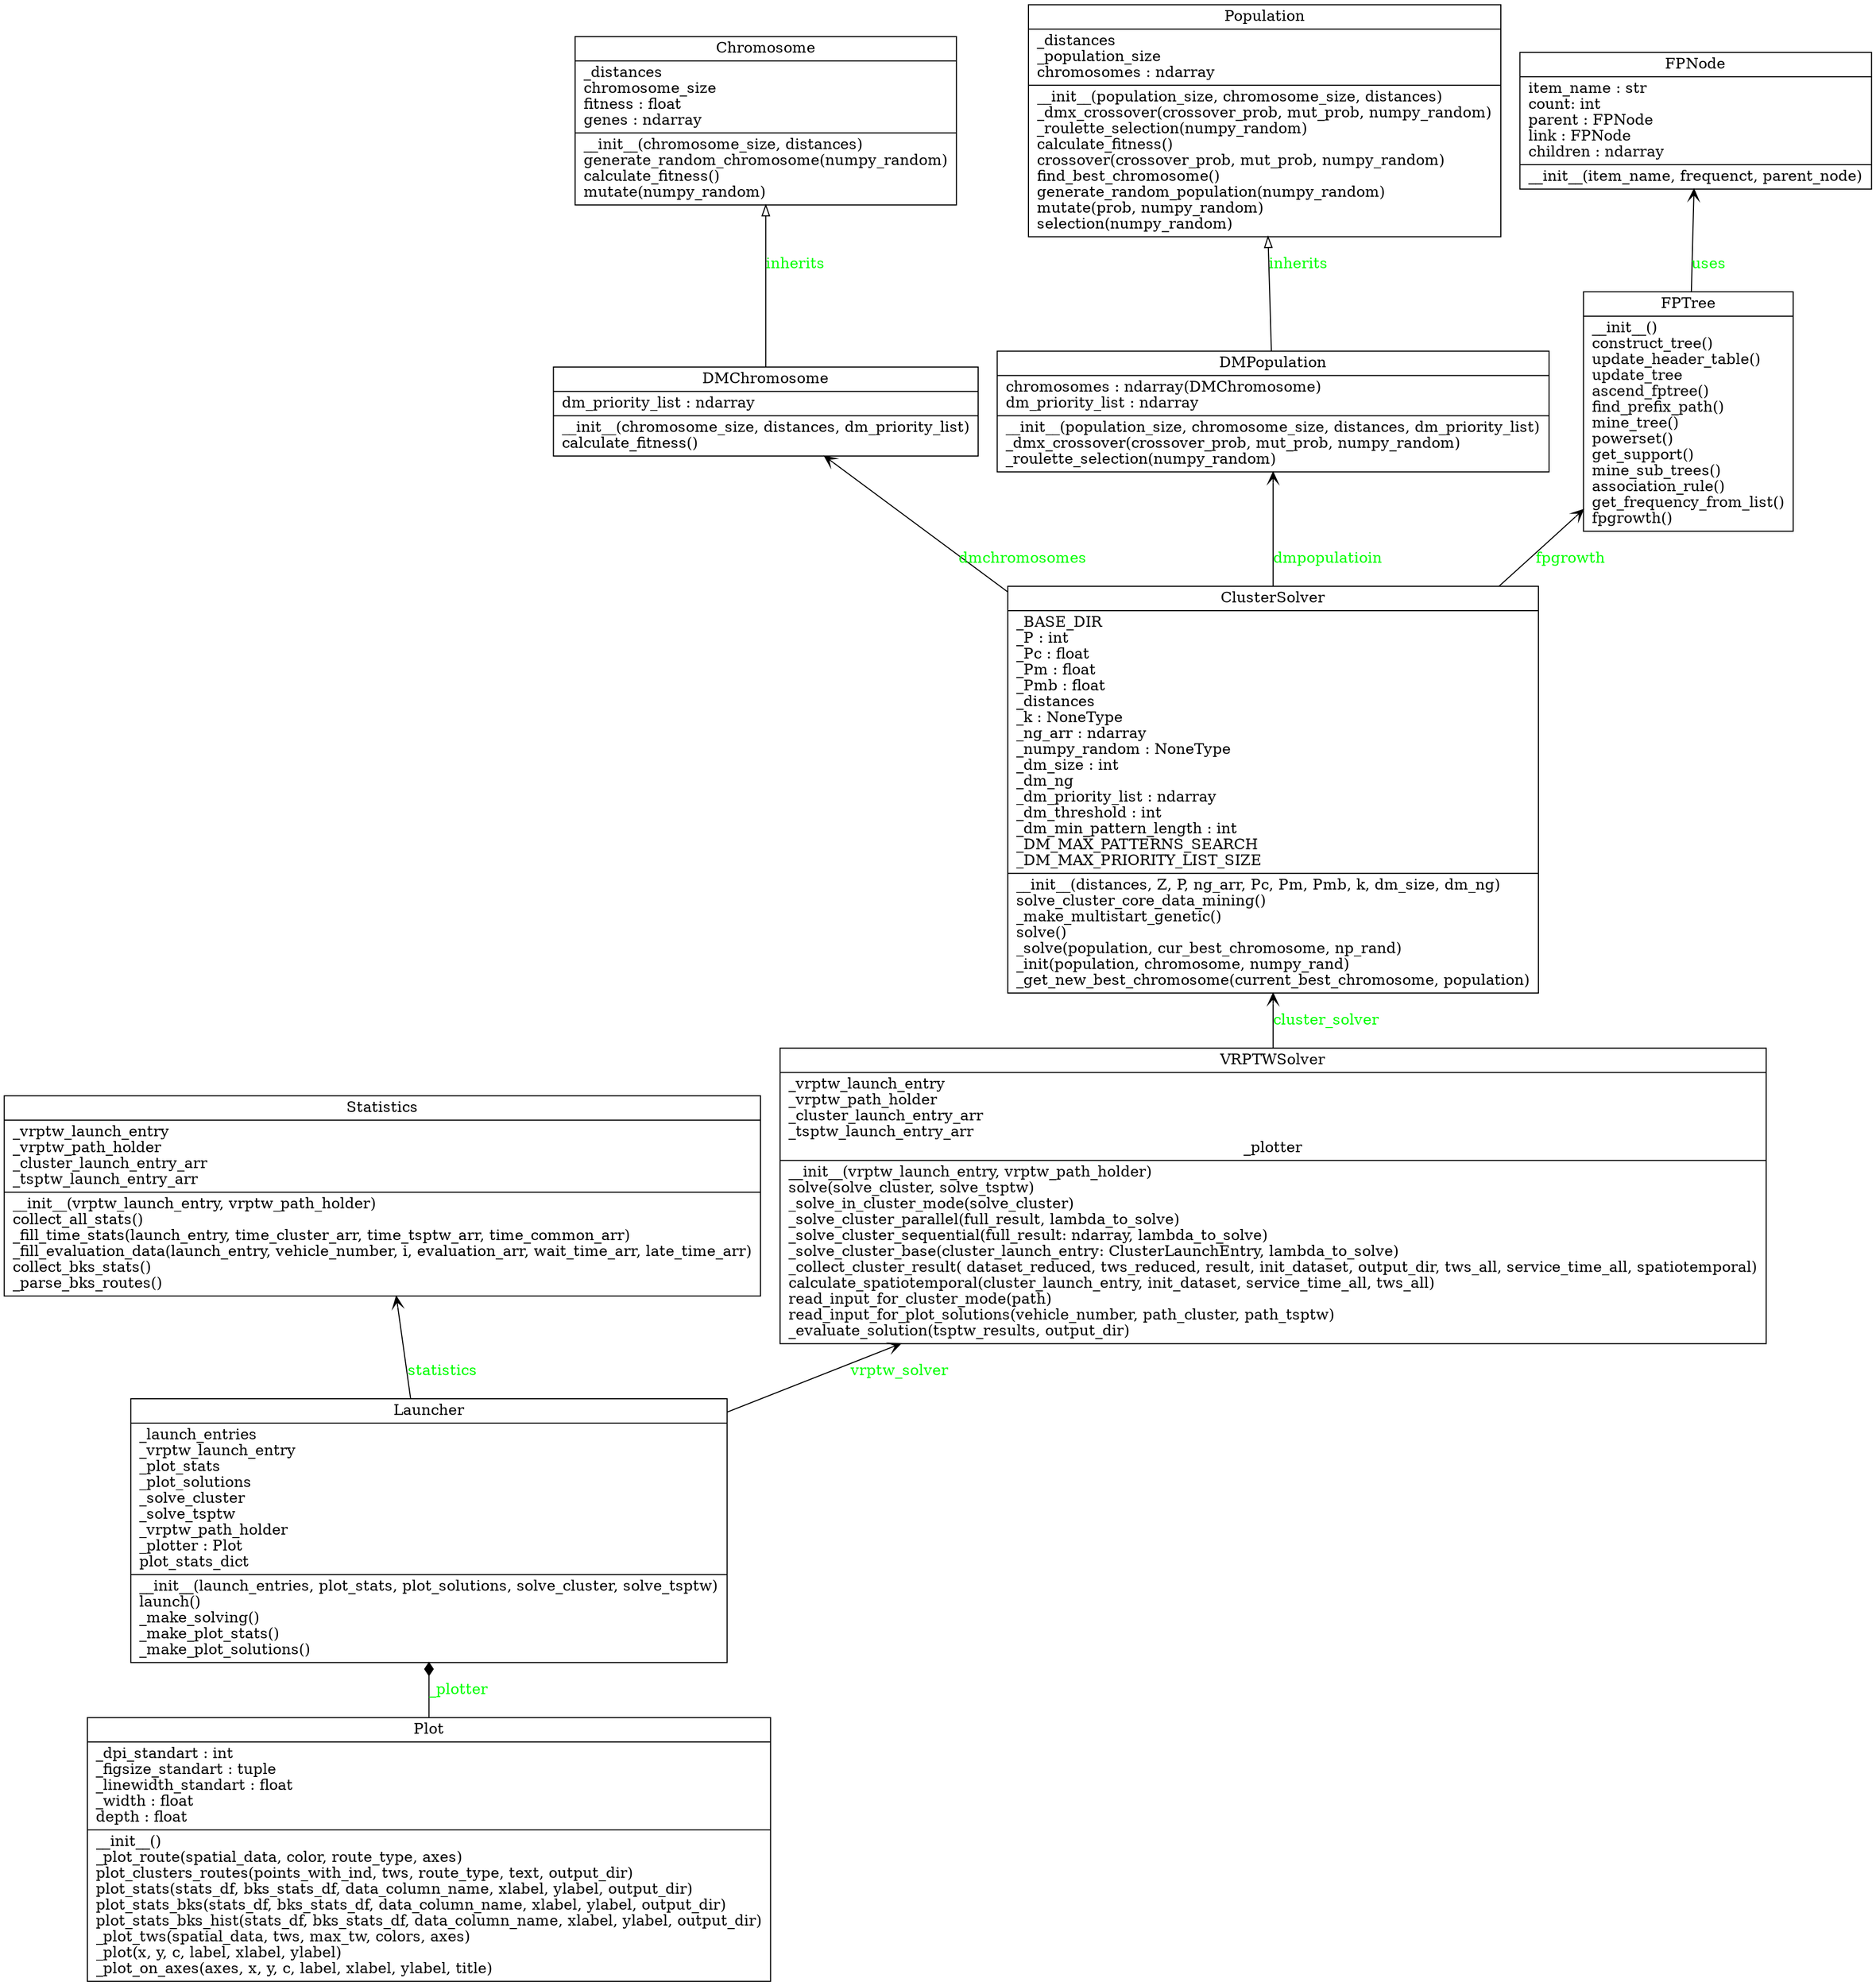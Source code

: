 digraph "classes" {
    charset = "utf-8"
    rankdir = BT
    "0" [label = "{Chromosome|_distances\lchromosome_size\lfitness : float\lgenes : ndarray\l|__init__(chromosome_size, distances)\lgenerate_random_chromosome(numpy_random)\lcalculate_fitness()\lmutate(numpy_random)\l}", shape = "record"];
    "1" [label = "{DMChromosome|dm_priority_list : ndarray\l|__init__(chromosome_size, distances, dm_priority_list)\lcalculate_fitness()\l}", shape = "record"];
    "2" [label = "{Population|_distances\l_population_size\lchromosomes : ndarray\l|__init__(population_size, chromosome_size, distances)\l_dmx_crossover(crossover_prob, mut_prob, numpy_random)\l_roulette_selection(numpy_random)\lcalculate_fitness()\lcrossover(crossover_prob, mut_prob, numpy_random)\lfind_best_chromosome()\lgenerate_random_population(numpy_random)\lmutate(prob, numpy_random)\lselection(numpy_random)\l}", shape = "record"];
    "3" [label = "{DMPopulation|chromosomes : ndarray(DMChromosome)\ldm_priority_list : ndarray\l|__init__(population_size, chromosome_size, distances, dm_priority_list)\l_dmx_crossover(crossover_prob, mut_prob, numpy_random)\l_roulette_selection(numpy_random)\l}", shape = "record"];
    "4" [label = "{ClusterSolver|_BASE_DIR\l_P : int\l_Pc : float\l_Pm : float\l_Pmb : float\l_distances\l_k : NoneType\l_ng_arr : ndarray\l_numpy_random : NoneType\l_dm_size : int\l_dm_ng\l_dm_priority_list : ndarray\l_dm_threshold : int\l_dm_min_pattern_length : int\l_DM_MAX_PATTERNS_SEARCH\l_DM_MAX_PRIORITY_LIST_SIZE\l|__init__(distances, Z, P, ng_arr, Pc, Pm, Pmb, k, dm_size, dm_ng)\lsolve_cluster_core_data_mining()\l_make_multistart_genetic()\lsolve()\l_solve(population, cur_best_chromosome, np_rand)\l_init(population, chromosome, numpy_rand)\l_get_new_best_chromosome(current_best_chromosome, population)\l}", shape = "record"];
    "5" [label = "{Launcher|_launch_entries\l_vrptw_launch_entry\l_plot_stats\l_plot_solutions\l_solve_cluster\l_solve_tsptw\l_vrptw_path_holder\l_plotter : Plot\lplot_stats_dict\l|__init__(launch_entries, plot_stats, plot_solutions, solve_cluster, solve_tsptw)\llaunch()\l_make_solving()\l_make_plot_stats()\l_make_plot_solutions()\l}", shape = "record"];
    "6" [label = "{Plot|_dpi_standart : int\l_figsize_standart : tuple\l_linewidth_standart : float\l_width : float\ldepth : float\l|__init__()\l_plot_route(spatial_data, color, route_type, axes)\lplot_clusters_routes(points_with_ind, tws, route_type, text, output_dir)\lplot_stats(stats_df, bks_stats_df, data_column_name, xlabel, ylabel, output_dir)\lplot_stats_bks(stats_df, bks_stats_df, data_column_name, xlabel, ylabel, output_dir)\lplot_stats_bks_hist(stats_df, bks_stats_df, data_column_name, xlabel, ylabel, output_dir)\l_plot_tws(spatial_data, tws, max_tw, colors, axes)\l_plot(x, y, c, label, xlabel, ylabel)\l_plot_on_axes(axes, x, y, c, label, xlabel, ylabel, title)\l}", shape = "record"];
    "7" [label = "{Statistics|_vrptw_launch_entry\l_vrptw_path_holder\l_cluster_launch_entry_arr\l_tsptw_launch_entry_arr\l|__init__(vrptw_launch_entry, vrptw_path_holder)\lcollect_all_stats()\l_fill_time_stats(launch_entry, time_cluster_arr, time_tsptw_arr, time_common_arr)\l_fill_evaluation_data(launch_entry, vehicle_number, i, evaluation_arr, wait_time_arr, late_time_arr)\lcollect_bks_stats()\l_parse_bks_routes()\l}", shape = "record"];
    "8" [label = "{VRPTWSolver|_vrptw_launch_entry\l_vrptw_path_holder\l_cluster_launch_entry_arr\l_tsptw_launch_entry_arr\l_plotter|__init__(vrptw_launch_entry, vrptw_path_holder)\lsolve(solve_cluster, solve_tsptw)\l_solve_in_cluster_mode(solve_cluster)\l_solve_cluster_parallel(full_result, lambda_to_solve)\l_solve_cluster_sequential(full_result: ndarray, lambda_to_solve)\l_solve_cluster_base(cluster_launch_entry: ClusterLaunchEntry, lambda_to_solve)\l_collect_cluster_result( dataset_reduced, tws_reduced, result, init_dataset, output_dir, tws_all, service_time_all, spatiotemporal)\lcalculate_spatiotemporal(cluster_launch_entry, init_dataset, service_time_all, tws_all)\lread_input_for_cluster_mode(path)\lread_input_for_plot_solutions(vehicle_number, path_cluster, path_tsptw)\l_evaluate_solution(tsptw_results, output_dir)\l}", shape = "record"];
    "9" [label = "{FPNode|item_name : str\lcount: int\lparent : FPNode\llink : FPNode\lchildren : ndarray\l|__init__(item_name, frequenct, parent_node)\l}", shape = "record"];
    "10" [label = "{FPTree|__init__()\lconstruct_tree()\lupdate_header_table()\lupdate_tree\lascend_fptree()\lfind_prefix_path()\lmine_tree()\lpowerset()\lget_support()\lmine_sub_trees()\lassociation_rule()\lget_frequency_from_list()\lfpgrowth()\l}", shape = "record"];

    "6" -> "5" [arrowhead = "diamond", arrowtail = "none", fontcolor = "green", label = "_plotter", style = "solid"];
    "5" -> "7" [arrowhead = "open", arrowtail = "none", fontcolor = "green", label = "statistics", style = "solid"];
    "5" -> "8" [arrowhead = "open", arrowtail = "none", fontcolor = "green", label = "vrptw_solver", style = "solid"];

    "8" -> "4" [arrowhead = "open", arrowtail = "none", fontcolor = "green", label = "cluster_solver", style = "solid"];
    "4" -> "1" [arrowhead = "open", arrowtail = "none", fontcolor = "green", label = "dmchromosomes", style = "solid"];
    "4" -> "3" [arrowhead = "open", arrowtail = "none", fontcolor = "green", label = "dmpopulatioin", style = "solid"];

    "1" -> "0" [arrowhead = "onormal", arrowtail = "none", fontcolor = "green", label = "inherits", style = "solid"];
    "3" -> "2" [arrowhead = "onormal", arrowtail = "none", fontcolor = "green", label = "inherits", style = "solid"];

    "4" -> "10" [arrowhead = "open", arrowtail = "none", fontcolor = "green", label = "fpgrowth", style = "solid"];
    "10" -> "9" [arrowhead = "open", arrowtail = "none", fontcolor = "green", label = "uses", style = "solid"];
}
